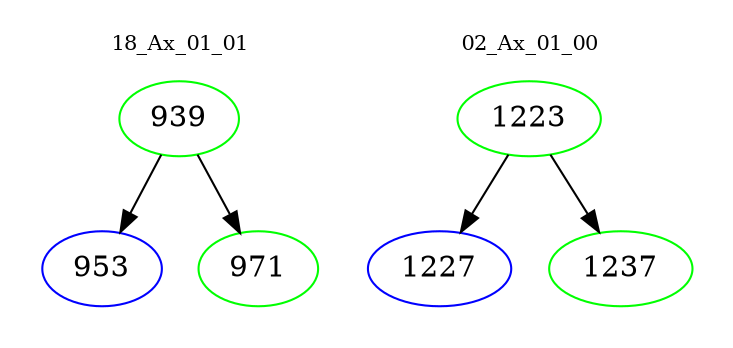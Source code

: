 digraph{
subgraph cluster_0 {
color = white
label = "18_Ax_01_01";
fontsize=10;
T0_939 [label="939", color="green"]
T0_939 -> T0_953 [color="black"]
T0_953 [label="953", color="blue"]
T0_939 -> T0_971 [color="black"]
T0_971 [label="971", color="green"]
}
subgraph cluster_1 {
color = white
label = "02_Ax_01_00";
fontsize=10;
T1_1223 [label="1223", color="green"]
T1_1223 -> T1_1227 [color="black"]
T1_1227 [label="1227", color="blue"]
T1_1223 -> T1_1237 [color="black"]
T1_1237 [label="1237", color="green"]
}
}
